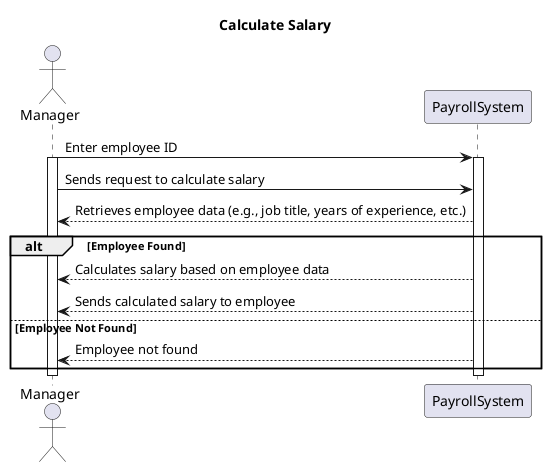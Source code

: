 @startuml
title Calculate Salary

actor Manager
participant PayrollSystem

Manager -> PayrollSystem: Enter employee ID
activate Manager
activate PayrollSystem

Manager -> PayrollSystem: Sends request to calculate salary
PayrollSystem --> Manager: Retrieves employee data (e.g., job title, years of experience, etc.)

alt Employee Found
  PayrollSystem --> Manager: Calculates salary based on employee data
  PayrollSystem --> Manager: Sends calculated salary to employee
else Employee Not Found
  PayrollSystem --> Manager: Employee not found
end

deactivate Manager
deactivate PayrollSystem
@enduml
